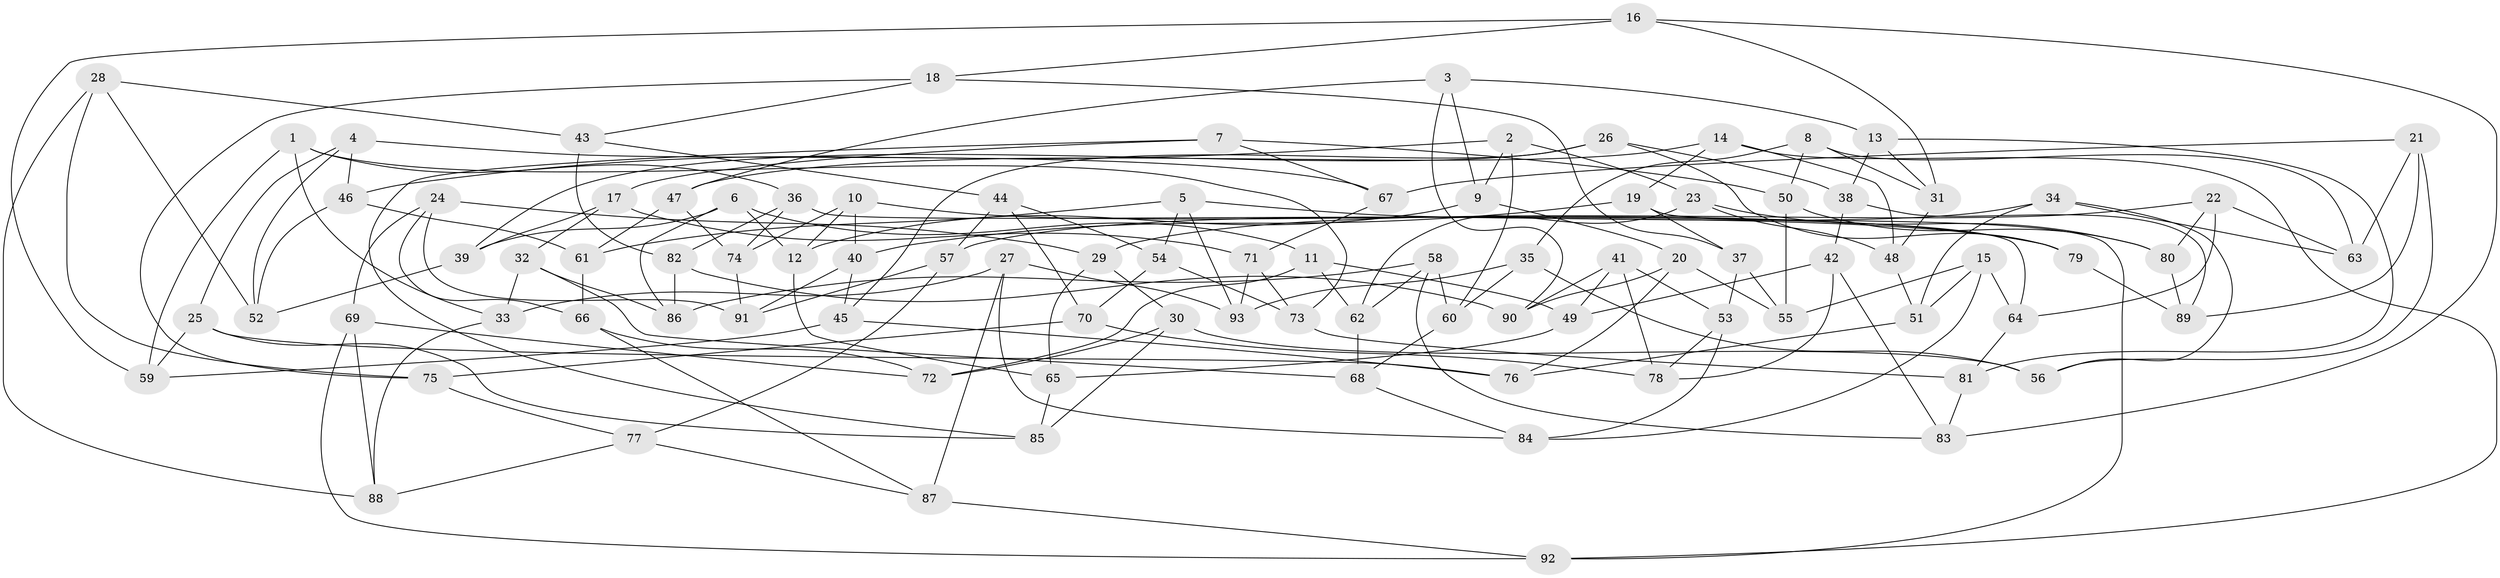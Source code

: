 // Generated by graph-tools (version 1.1) at 2025/57/03/09/25 04:57:59]
// undirected, 93 vertices, 186 edges
graph export_dot {
graph [start="1"]
  node [color=gray90,style=filled];
  1;
  2;
  3;
  4;
  5;
  6;
  7;
  8;
  9;
  10;
  11;
  12;
  13;
  14;
  15;
  16;
  17;
  18;
  19;
  20;
  21;
  22;
  23;
  24;
  25;
  26;
  27;
  28;
  29;
  30;
  31;
  32;
  33;
  34;
  35;
  36;
  37;
  38;
  39;
  40;
  41;
  42;
  43;
  44;
  45;
  46;
  47;
  48;
  49;
  50;
  51;
  52;
  53;
  54;
  55;
  56;
  57;
  58;
  59;
  60;
  61;
  62;
  63;
  64;
  65;
  66;
  67;
  68;
  69;
  70;
  71;
  72;
  73;
  74;
  75;
  76;
  77;
  78;
  79;
  80;
  81;
  82;
  83;
  84;
  85;
  86;
  87;
  88;
  89;
  90;
  91;
  92;
  93;
  1 -- 59;
  1 -- 73;
  1 -- 33;
  1 -- 36;
  2 -- 23;
  2 -- 46;
  2 -- 60;
  2 -- 9;
  3 -- 90;
  3 -- 47;
  3 -- 9;
  3 -- 13;
  4 -- 67;
  4 -- 46;
  4 -- 52;
  4 -- 25;
  5 -- 61;
  5 -- 93;
  5 -- 54;
  5 -- 79;
  6 -- 11;
  6 -- 39;
  6 -- 86;
  6 -- 12;
  7 -- 67;
  7 -- 50;
  7 -- 85;
  7 -- 17;
  8 -- 63;
  8 -- 31;
  8 -- 50;
  8 -- 35;
  9 -- 20;
  9 -- 12;
  10 -- 12;
  10 -- 40;
  10 -- 79;
  10 -- 74;
  11 -- 72;
  11 -- 62;
  11 -- 49;
  12 -- 65;
  13 -- 31;
  13 -- 81;
  13 -- 38;
  14 -- 19;
  14 -- 92;
  14 -- 47;
  14 -- 48;
  15 -- 84;
  15 -- 55;
  15 -- 51;
  15 -- 64;
  16 -- 18;
  16 -- 31;
  16 -- 59;
  16 -- 83;
  17 -- 71;
  17 -- 39;
  17 -- 32;
  18 -- 75;
  18 -- 43;
  18 -- 37;
  19 -- 92;
  19 -- 40;
  19 -- 37;
  20 -- 55;
  20 -- 76;
  20 -- 90;
  21 -- 67;
  21 -- 63;
  21 -- 56;
  21 -- 89;
  22 -- 29;
  22 -- 63;
  22 -- 64;
  22 -- 80;
  23 -- 48;
  23 -- 80;
  23 -- 62;
  24 -- 29;
  24 -- 91;
  24 -- 69;
  24 -- 66;
  25 -- 76;
  25 -- 85;
  25 -- 59;
  26 -- 45;
  26 -- 79;
  26 -- 38;
  26 -- 39;
  27 -- 93;
  27 -- 84;
  27 -- 33;
  27 -- 87;
  28 -- 88;
  28 -- 75;
  28 -- 52;
  28 -- 43;
  29 -- 65;
  29 -- 30;
  30 -- 56;
  30 -- 85;
  30 -- 72;
  31 -- 48;
  32 -- 33;
  32 -- 86;
  32 -- 68;
  33 -- 88;
  34 -- 51;
  34 -- 63;
  34 -- 57;
  34 -- 56;
  35 -- 93;
  35 -- 56;
  35 -- 60;
  36 -- 64;
  36 -- 82;
  36 -- 74;
  37 -- 55;
  37 -- 53;
  38 -- 89;
  38 -- 42;
  39 -- 52;
  40 -- 91;
  40 -- 45;
  41 -- 90;
  41 -- 78;
  41 -- 49;
  41 -- 53;
  42 -- 78;
  42 -- 49;
  42 -- 83;
  43 -- 82;
  43 -- 44;
  44 -- 57;
  44 -- 70;
  44 -- 54;
  45 -- 76;
  45 -- 59;
  46 -- 61;
  46 -- 52;
  47 -- 61;
  47 -- 74;
  48 -- 51;
  49 -- 65;
  50 -- 55;
  50 -- 80;
  51 -- 76;
  53 -- 78;
  53 -- 84;
  54 -- 70;
  54 -- 73;
  57 -- 91;
  57 -- 77;
  58 -- 83;
  58 -- 86;
  58 -- 60;
  58 -- 62;
  60 -- 68;
  61 -- 66;
  62 -- 68;
  64 -- 81;
  65 -- 85;
  66 -- 87;
  66 -- 72;
  67 -- 71;
  68 -- 84;
  69 -- 92;
  69 -- 72;
  69 -- 88;
  70 -- 78;
  70 -- 75;
  71 -- 73;
  71 -- 93;
  73 -- 81;
  74 -- 91;
  75 -- 77;
  77 -- 87;
  77 -- 88;
  79 -- 89;
  80 -- 89;
  81 -- 83;
  82 -- 86;
  82 -- 90;
  87 -- 92;
}
